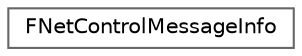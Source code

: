 digraph "Graphical Class Hierarchy"
{
 // INTERACTIVE_SVG=YES
 // LATEX_PDF_SIZE
  bgcolor="transparent";
  edge [fontname=Helvetica,fontsize=10,labelfontname=Helvetica,labelfontsize=10];
  node [fontname=Helvetica,fontsize=10,shape=box,height=0.2,width=0.4];
  rankdir="LR";
  Node0 [id="Node000000",label="FNetControlMessageInfo",height=0.2,width=0.4,color="grey40", fillcolor="white", style="filled",URL="$d7/db7/classFNetControlMessageInfo.html",tooltip="contains info about a message type retrievable without static binding (e.g."];
}

